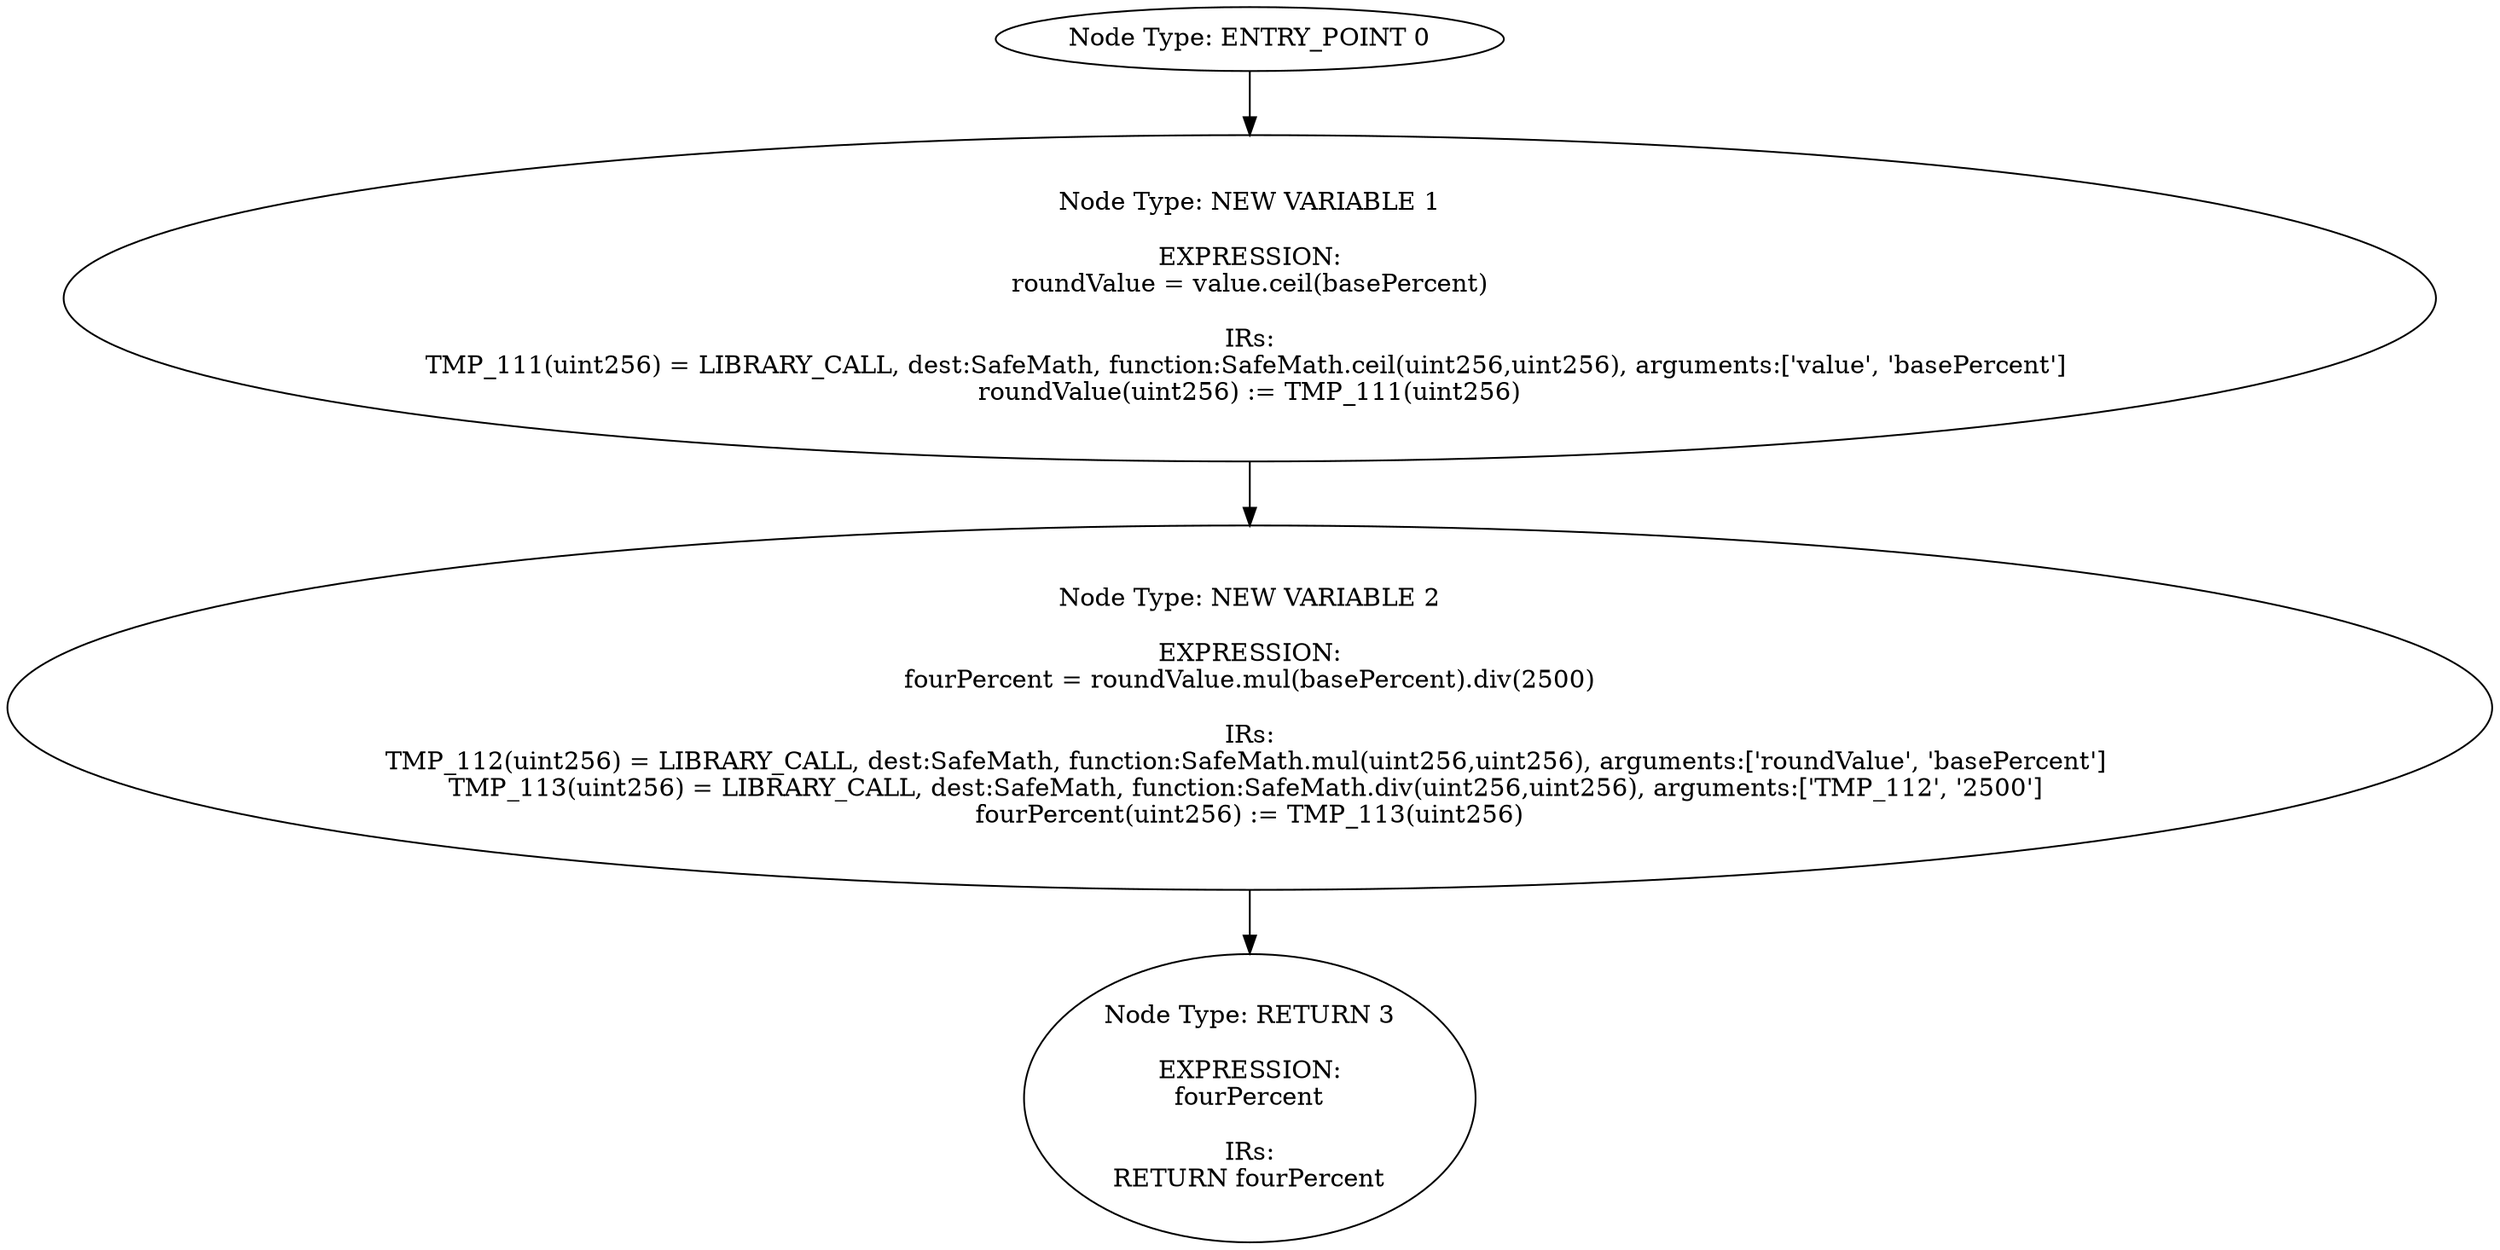 digraph{
0[label="Node Type: ENTRY_POINT 0
"];
0->1;
1[label="Node Type: NEW VARIABLE 1

EXPRESSION:
roundValue = value.ceil(basePercent)

IRs:
TMP_111(uint256) = LIBRARY_CALL, dest:SafeMath, function:SafeMath.ceil(uint256,uint256), arguments:['value', 'basePercent'] 
roundValue(uint256) := TMP_111(uint256)"];
1->2;
2[label="Node Type: NEW VARIABLE 2

EXPRESSION:
fourPercent = roundValue.mul(basePercent).div(2500)

IRs:
TMP_112(uint256) = LIBRARY_CALL, dest:SafeMath, function:SafeMath.mul(uint256,uint256), arguments:['roundValue', 'basePercent'] 
TMP_113(uint256) = LIBRARY_CALL, dest:SafeMath, function:SafeMath.div(uint256,uint256), arguments:['TMP_112', '2500'] 
fourPercent(uint256) := TMP_113(uint256)"];
2->3;
3[label="Node Type: RETURN 3

EXPRESSION:
fourPercent

IRs:
RETURN fourPercent"];
}
